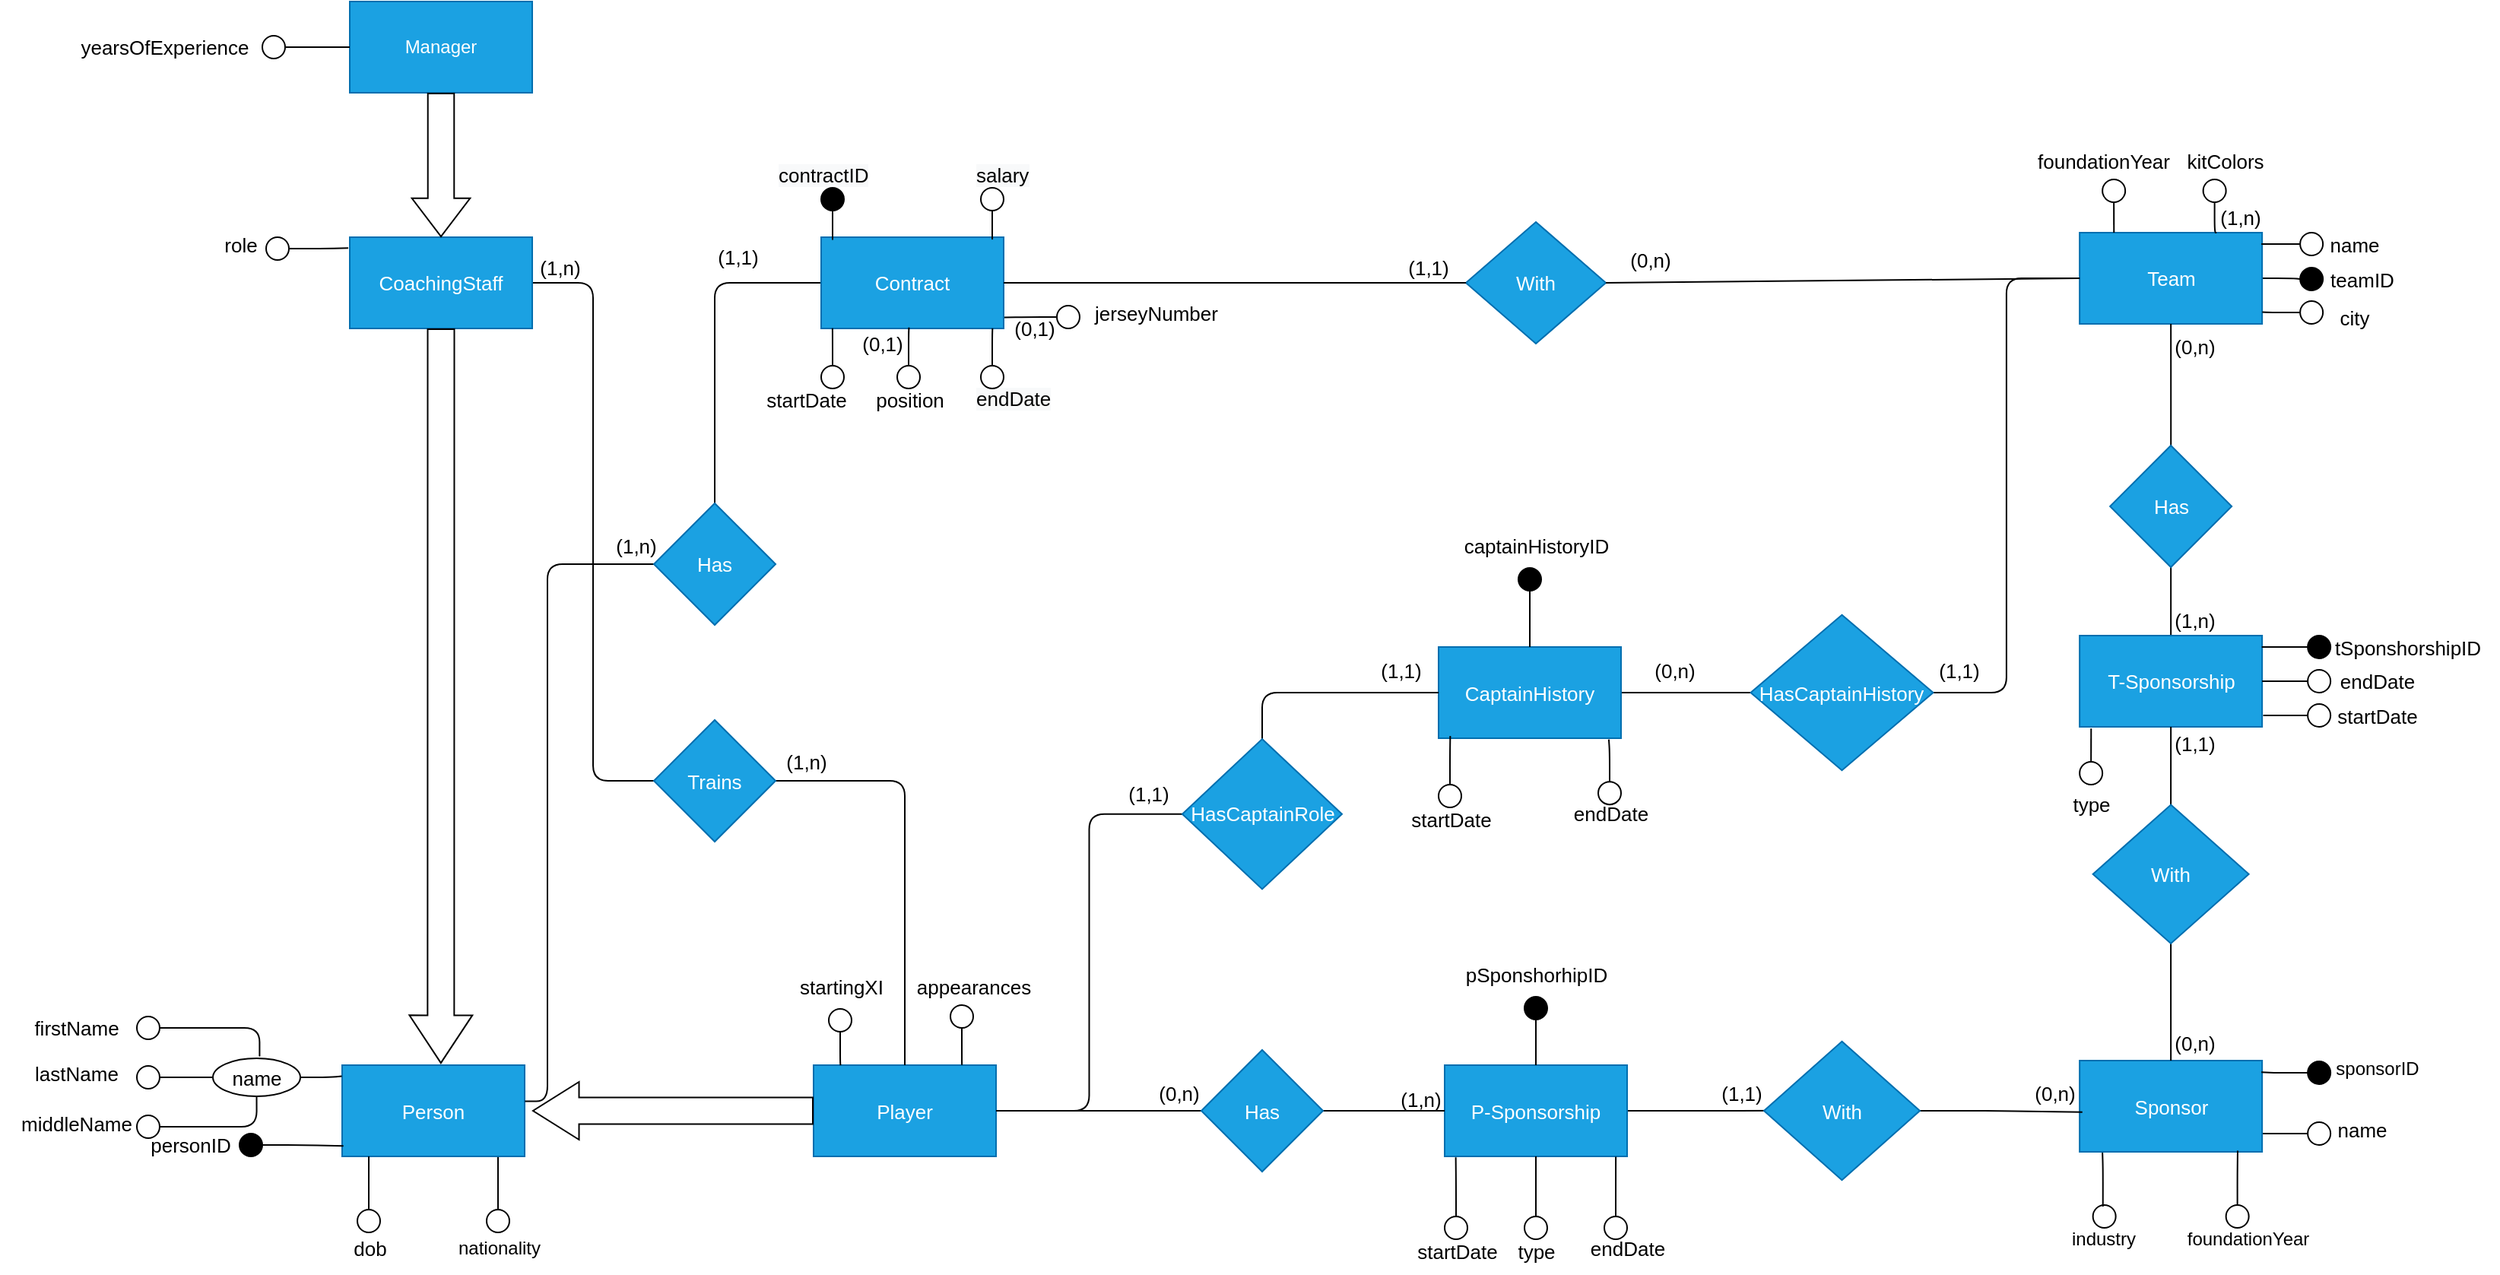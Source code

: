 <mxfile version="21.2.8" type="device">
  <diagram id="u6w0vgpRJaas2tgboFGm" name="Page-1">
    <mxGraphModel dx="535" dy="265" grid="1" gridSize="10" guides="1" tooltips="1" connect="1" arrows="1" fold="1" page="1" pageScale="1" pageWidth="1654" pageHeight="1169" math="0" shadow="0">
      <root>
        <mxCell id="0" />
        <mxCell id="1" parent="0" />
        <mxCell id="1nyOireFhNk5vsuvswtc-1" value="Manager" style="rounded=0;whiteSpace=wrap;html=1;fillColor=#1ba1e2;strokeColor=#006EAF;fontColor=#ffffff;" parent="1" vertex="1">
          <mxGeometry x="240" y="105" width="120" height="60" as="geometry" />
        </mxCell>
        <mxCell id="25Zu7PeEIxpEX03kHfXG-22" style="edgeStyle=orthogonalEdgeStyle;shape=connector;rounded=1;orthogonalLoop=1;jettySize=auto;html=1;entryX=0;entryY=0.5;entryDx=0;entryDy=0;labelBackgroundColor=default;strokeColor=default;fontFamily=Helvetica;fontSize=13;fontColor=default;endArrow=none;endFill=0;fillColor=none;" parent="1" source="1nyOireFhNk5vsuvswtc-3" target="1nyOireFhNk5vsuvswtc-176" edge="1">
          <mxGeometry relative="1" as="geometry" />
        </mxCell>
        <mxCell id="1nyOireFhNk5vsuvswtc-3" value="CoachingStaff" style="rounded=0;whiteSpace=wrap;html=1;fontSize=13;fillColor=#1ba1e2;strokeColor=#006EAF;fontColor=#ffffff;" parent="1" vertex="1">
          <mxGeometry x="240" y="260" width="120" height="60" as="geometry" />
        </mxCell>
        <mxCell id="1nyOireFhNk5vsuvswtc-4" value="" style="shape=flexArrow;endArrow=classic;html=1;rounded=0;fontSize=13;endWidth=22.917;endSize=10.117;width=17.5;exitX=0.5;exitY=1;exitDx=0;exitDy=0;entryX=0.541;entryY=-0.016;entryDx=0;entryDy=0;entryPerimeter=0;" parent="1" source="1nyOireFhNk5vsuvswtc-3" target="1nyOireFhNk5vsuvswtc-5" edge="1">
          <mxGeometry width="50" height="50" relative="1" as="geometry">
            <mxPoint x="299.46" y="485" as="sourcePoint" />
            <mxPoint x="299" y="665" as="targetPoint" />
          </mxGeometry>
        </mxCell>
        <mxCell id="1nyOireFhNk5vsuvswtc-5" value="Person" style="rounded=0;whiteSpace=wrap;html=1;fontSize=13;fillColor=#1ba1e2;strokeColor=#006EAF;fontColor=#ffffff;" parent="1" vertex="1">
          <mxGeometry x="235" y="804.5" width="120" height="60" as="geometry" />
        </mxCell>
        <mxCell id="WEIgRbPyTQdyQePMtLrC-47" style="edgeStyle=orthogonalEdgeStyle;shape=connector;rounded=1;orthogonalLoop=1;jettySize=auto;html=1;labelBackgroundColor=default;strokeColor=default;fontFamily=Helvetica;fontSize=13;fontColor=default;endArrow=none;endFill=0;fillColor=none;" parent="1" source="1nyOireFhNk5vsuvswtc-6" target="WEIgRbPyTQdyQePMtLrC-46" edge="1">
          <mxGeometry relative="1" as="geometry" />
        </mxCell>
        <mxCell id="1nyOireFhNk5vsuvswtc-6" value="Player" style="rounded=0;whiteSpace=wrap;html=1;fontSize=13;fillColor=#1ba1e2;fontColor=#ffffff;strokeColor=#006EAF;" parent="1" vertex="1">
          <mxGeometry x="545" y="804.5" width="120" height="60" as="geometry" />
        </mxCell>
        <mxCell id="1nyOireFhNk5vsuvswtc-10" value="" style="shape=flexArrow;endArrow=classic;html=1;rounded=0;fontSize=13;endWidth=19.545;endSize=9.755;width=17.5;exitX=0;exitY=0.5;exitDx=0;exitDy=0;" parent="1" source="1nyOireFhNk5vsuvswtc-6" edge="1">
          <mxGeometry width="50" height="50" relative="1" as="geometry">
            <mxPoint x="435.46" y="804.5" as="sourcePoint" />
            <mxPoint x="360" y="834.5" as="targetPoint" />
          </mxGeometry>
        </mxCell>
        <mxCell id="1nyOireFhNk5vsuvswtc-43" style="edgeStyle=orthogonalEdgeStyle;shape=connector;rounded=1;orthogonalLoop=1;jettySize=auto;html=1;entryX=1.002;entryY=0.396;entryDx=0;entryDy=0;labelBackgroundColor=default;strokeColor=default;fontFamily=Helvetica;fontSize=11;fontColor=default;endArrow=none;endFill=0;fillColor=none;entryPerimeter=0;exitX=0;exitY=0.5;exitDx=0;exitDy=0;" parent="1" source="1nyOireFhNk5vsuvswtc-11" target="1nyOireFhNk5vsuvswtc-5" edge="1">
          <mxGeometry relative="1" as="geometry">
            <Array as="points">
              <mxPoint x="370" y="475" />
              <mxPoint x="370" y="828" />
            </Array>
          </mxGeometry>
        </mxCell>
        <mxCell id="cyQam68AUp5a6yiPko8j-16" style="edgeStyle=orthogonalEdgeStyle;shape=connector;rounded=1;orthogonalLoop=1;jettySize=auto;html=1;entryX=0;entryY=0.5;entryDx=0;entryDy=0;labelBackgroundColor=default;strokeColor=default;fontFamily=Helvetica;fontSize=13;fontColor=default;endArrow=none;endFill=0;fillColor=none;exitX=0.5;exitY=0;exitDx=0;exitDy=0;" parent="1" source="1nyOireFhNk5vsuvswtc-11" target="1nyOireFhNk5vsuvswtc-14" edge="1">
          <mxGeometry relative="1" as="geometry" />
        </mxCell>
        <mxCell id="1nyOireFhNk5vsuvswtc-11" value="Has" style="rhombus;whiteSpace=wrap;html=1;fontSize=13;fillColor=#1ba1e2;fontColor=#ffffff;strokeColor=#006EAF;" parent="1" vertex="1">
          <mxGeometry x="440" y="435" width="80" height="80" as="geometry" />
        </mxCell>
        <mxCell id="1nyOireFhNk5vsuvswtc-14" value="Contract" style="whiteSpace=wrap;html=1;fontSize=13;fillColor=#1ba1e2;fontColor=#ffffff;strokeColor=#006EAF;" parent="1" vertex="1">
          <mxGeometry x="550" y="260" width="120" height="60" as="geometry" />
        </mxCell>
        <mxCell id="1nyOireFhNk5vsuvswtc-19" value="" style="shape=flexArrow;endArrow=classic;html=1;rounded=0;fontSize=13;entryX=0.5;entryY=0;entryDx=0;entryDy=0;exitX=0.5;exitY=1;exitDx=0;exitDy=0;width=17.273;endSize=8.027;fillColor=none;" parent="1" source="1nyOireFhNk5vsuvswtc-1" target="1nyOireFhNk5vsuvswtc-3" edge="1">
          <mxGeometry width="50" height="50" relative="1" as="geometry">
            <mxPoint x="280" y="225" as="sourcePoint" />
            <mxPoint x="330" y="175" as="targetPoint" />
          </mxGeometry>
        </mxCell>
        <mxCell id="1nyOireFhNk5vsuvswtc-20" value="With" style="rhombus;whiteSpace=wrap;html=1;fontSize=13;fillColor=#1ba1e2;fontColor=#ffffff;strokeColor=#006EAF;" parent="1" vertex="1">
          <mxGeometry x="974" y="250" width="92" height="80" as="geometry" />
        </mxCell>
        <mxCell id="1nyOireFhNk5vsuvswtc-22" value="" style="endArrow=none;html=1;rounded=1;fillColor=none;exitX=1;exitY=0.5;exitDx=0;exitDy=0;entryX=0;entryY=0.5;entryDx=0;entryDy=0;" parent="1" source="1nyOireFhNk5vsuvswtc-14" target="1nyOireFhNk5vsuvswtc-20" edge="1">
          <mxGeometry width="50" height="50" relative="1" as="geometry">
            <mxPoint x="580" y="340" as="sourcePoint" />
            <mxPoint x="630" y="290" as="targetPoint" />
          </mxGeometry>
        </mxCell>
        <mxCell id="1nyOireFhNk5vsuvswtc-153" style="edgeStyle=orthogonalEdgeStyle;shape=connector;rounded=1;orthogonalLoop=1;jettySize=auto;html=1;entryX=0;entryY=0.5;entryDx=0;entryDy=0;labelBackgroundColor=default;strokeColor=default;fontFamily=Helvetica;fontSize=13;fontColor=default;endArrow=none;endFill=0;fillColor=none;" parent="1" source="1nyOireFhNk5vsuvswtc-23" target="1nyOireFhNk5vsuvswtc-147" edge="1">
          <mxGeometry relative="1" as="geometry" />
        </mxCell>
        <mxCell id="1nyOireFhNk5vsuvswtc-23" value="Team" style="whiteSpace=wrap;html=1;fontSize=13;fillColor=#1ba1e2;strokeColor=#006EAF;fontColor=#ffffff;" parent="1" vertex="1">
          <mxGeometry x="1377.57" y="257" width="120" height="60" as="geometry" />
        </mxCell>
        <mxCell id="1nyOireFhNk5vsuvswtc-25" value="" style="endArrow=none;html=1;rounded=1;fillColor=none;entryX=0;entryY=0.5;entryDx=0;entryDy=0;exitX=1;exitY=0.5;exitDx=0;exitDy=0;" parent="1" source="1nyOireFhNk5vsuvswtc-20" target="1nyOireFhNk5vsuvswtc-23" edge="1">
          <mxGeometry width="50" height="50" relative="1" as="geometry">
            <mxPoint x="770" y="340" as="sourcePoint" />
            <mxPoint x="820" y="290" as="targetPoint" />
          </mxGeometry>
        </mxCell>
        <mxCell id="1nyOireFhNk5vsuvswtc-47" value="Sponsor" style="whiteSpace=wrap;html=1;fontSize=13;fillColor=#1ba1e2;strokeColor=#006EAF;fontColor=#ffffff;" parent="1" vertex="1">
          <mxGeometry x="1377.57" y="801.5" width="120" height="60" as="geometry" />
        </mxCell>
        <mxCell id="1nyOireFhNk5vsuvswtc-125" style="edgeStyle=orthogonalEdgeStyle;shape=connector;rounded=1;orthogonalLoop=1;jettySize=auto;html=1;entryX=-0.002;entryY=0.12;entryDx=0;entryDy=0;entryPerimeter=0;labelBackgroundColor=default;strokeColor=default;fontFamily=Helvetica;fontSize=13;fontColor=default;endArrow=none;endFill=0;fillColor=none;" parent="1" source="1nyOireFhNk5vsuvswtc-86" target="1nyOireFhNk5vsuvswtc-5" edge="1">
          <mxGeometry relative="1" as="geometry" />
        </mxCell>
        <mxCell id="1nyOireFhNk5vsuvswtc-86" value="name" style="ellipse;whiteSpace=wrap;html=1;fontSize=13;rounded=0;" parent="1" vertex="1">
          <mxGeometry x="150" y="800" width="57.5" height="25" as="geometry" />
        </mxCell>
        <mxCell id="1nyOireFhNk5vsuvswtc-102" style="edgeStyle=orthogonalEdgeStyle;shape=connector;rounded=1;orthogonalLoop=1;jettySize=auto;html=1;entryX=0.534;entryY=-0.052;entryDx=0;entryDy=0;entryPerimeter=0;labelBackgroundColor=default;strokeColor=default;fontFamily=Helvetica;fontSize=13;fontColor=default;endArrow=none;endFill=0;fillColor=none;" parent="1" source="1nyOireFhNk5vsuvswtc-91" target="1nyOireFhNk5vsuvswtc-86" edge="1">
          <mxGeometry relative="1" as="geometry" />
        </mxCell>
        <mxCell id="1nyOireFhNk5vsuvswtc-91" value="" style="ellipse;whiteSpace=wrap;html=1;fontSize=13;rounded=0;" parent="1" vertex="1">
          <mxGeometry x="100" y="772.5" width="15" height="15" as="geometry" />
        </mxCell>
        <mxCell id="1nyOireFhNk5vsuvswtc-97" style="edgeStyle=orthogonalEdgeStyle;shape=connector;rounded=1;orthogonalLoop=1;jettySize=auto;html=1;labelBackgroundColor=default;strokeColor=default;fontFamily=Helvetica;fontSize=13;fontColor=default;endArrow=none;endFill=0;fillColor=none;" parent="1" source="1nyOireFhNk5vsuvswtc-96" target="1nyOireFhNk5vsuvswtc-86" edge="1">
          <mxGeometry relative="1" as="geometry" />
        </mxCell>
        <mxCell id="1nyOireFhNk5vsuvswtc-96" value="" style="ellipse;whiteSpace=wrap;html=1;fontSize=13;rounded=0;" parent="1" vertex="1">
          <mxGeometry x="100" y="805" width="15" height="15" as="geometry" />
        </mxCell>
        <mxCell id="1nyOireFhNk5vsuvswtc-101" style="edgeStyle=orthogonalEdgeStyle;shape=connector;rounded=1;orthogonalLoop=1;jettySize=auto;html=1;entryX=0.5;entryY=1;entryDx=0;entryDy=0;labelBackgroundColor=default;strokeColor=default;fontFamily=Helvetica;fontSize=13;fontColor=default;endArrow=none;endFill=0;fillColor=none;" parent="1" source="1nyOireFhNk5vsuvswtc-100" target="1nyOireFhNk5vsuvswtc-86" edge="1">
          <mxGeometry relative="1" as="geometry" />
        </mxCell>
        <mxCell id="1nyOireFhNk5vsuvswtc-100" value="" style="ellipse;whiteSpace=wrap;html=1;fontSize=13;rounded=0;" parent="1" vertex="1">
          <mxGeometry x="100" y="837.5" width="15" height="15" as="geometry" />
        </mxCell>
        <mxCell id="1nyOireFhNk5vsuvswtc-108" value="firstName" style="text;html=1;align=center;verticalAlign=middle;resizable=0;points=[];autosize=1;strokeColor=none;fillColor=none;fontSize=13;fontFamily=Helvetica;fontColor=default;" parent="1" vertex="1">
          <mxGeometry x="20" y="765" width="80" height="30" as="geometry" />
        </mxCell>
        <mxCell id="1nyOireFhNk5vsuvswtc-109" value="middleName" style="text;html=1;align=center;verticalAlign=middle;resizable=0;points=[];autosize=1;strokeColor=none;fillColor=none;fontSize=13;fontFamily=Helvetica;fontColor=default;" parent="1" vertex="1">
          <mxGeometry x="10" y="827.5" width="100" height="30" as="geometry" />
        </mxCell>
        <mxCell id="1nyOireFhNk5vsuvswtc-110" value="lastName" style="text;html=1;align=center;verticalAlign=middle;resizable=0;points=[];autosize=1;strokeColor=none;fillColor=none;fontSize=13;fontFamily=Helvetica;fontColor=default;" parent="1" vertex="1">
          <mxGeometry x="20" y="795" width="80" height="30" as="geometry" />
        </mxCell>
        <mxCell id="1nyOireFhNk5vsuvswtc-116" style="edgeStyle=orthogonalEdgeStyle;shape=connector;rounded=1;orthogonalLoop=1;jettySize=auto;html=1;entryX=0.146;entryY=1;entryDx=0;entryDy=0;entryPerimeter=0;labelBackgroundColor=default;strokeColor=default;fontFamily=Helvetica;fontSize=13;fontColor=default;endArrow=none;endFill=0;fillColor=none;" parent="1" source="1nyOireFhNk5vsuvswtc-115" target="1nyOireFhNk5vsuvswtc-5" edge="1">
          <mxGeometry relative="1" as="geometry">
            <Array as="points">
              <mxPoint x="253" y="874.5" />
              <mxPoint x="253" y="874.5" />
            </Array>
          </mxGeometry>
        </mxCell>
        <mxCell id="1nyOireFhNk5vsuvswtc-115" value="" style="ellipse;whiteSpace=wrap;html=1;fontSize=13;rounded=0;" parent="1" vertex="1">
          <mxGeometry x="245" y="899.5" width="15" height="15" as="geometry" />
        </mxCell>
        <mxCell id="1nyOireFhNk5vsuvswtc-120" value="personID" style="text;html=1;align=center;verticalAlign=middle;resizable=0;points=[];autosize=1;strokeColor=none;fillColor=none;fontSize=13;fontFamily=Helvetica;fontColor=default;" parent="1" vertex="1">
          <mxGeometry x="95" y="842" width="80" height="30" as="geometry" />
        </mxCell>
        <mxCell id="1nyOireFhNk5vsuvswtc-124" value="dob" style="text;html=1;align=center;verticalAlign=middle;resizable=0;points=[];autosize=1;strokeColor=none;fillColor=none;fontSize=13;fontFamily=Helvetica;fontColor=default;" parent="1" vertex="1">
          <mxGeometry x="227.5" y="910" width="50" height="30" as="geometry" />
        </mxCell>
        <mxCell id="1nyOireFhNk5vsuvswtc-128" style="edgeStyle=orthogonalEdgeStyle;shape=connector;rounded=1;orthogonalLoop=1;jettySize=auto;html=1;entryX=0.007;entryY=0.886;entryDx=0;entryDy=0;entryPerimeter=0;labelBackgroundColor=default;strokeColor=default;fontFamily=Helvetica;fontSize=13;fontColor=default;endArrow=none;endFill=0;fillColor=none;" parent="1" source="1nyOireFhNk5vsuvswtc-127" target="1nyOireFhNk5vsuvswtc-5" edge="1">
          <mxGeometry relative="1" as="geometry" />
        </mxCell>
        <mxCell id="1nyOireFhNk5vsuvswtc-127" value="" style="ellipse;whiteSpace=wrap;html=1;fontSize=13;rounded=0;fillColor=#000000;" parent="1" vertex="1">
          <mxGeometry x="167.5" y="849.5" width="15" height="15" as="geometry" />
        </mxCell>
        <mxCell id="25Zu7PeEIxpEX03kHfXG-13" style="edgeStyle=orthogonalEdgeStyle;shape=connector;rounded=1;orthogonalLoop=1;jettySize=auto;html=1;entryX=-0.008;entryY=0.119;entryDx=0;entryDy=0;entryPerimeter=0;labelBackgroundColor=default;strokeColor=default;fontFamily=Helvetica;fontSize=13;fontColor=default;endArrow=none;endFill=0;fillColor=none;" parent="1" source="1nyOireFhNk5vsuvswtc-131" target="1nyOireFhNk5vsuvswtc-3" edge="1">
          <mxGeometry relative="1" as="geometry" />
        </mxCell>
        <mxCell id="1nyOireFhNk5vsuvswtc-131" value="" style="ellipse;whiteSpace=wrap;html=1;fontSize=13;rounded=0;" parent="1" vertex="1">
          <mxGeometry x="185" y="260" width="15" height="15" as="geometry" />
        </mxCell>
        <mxCell id="1nyOireFhNk5vsuvswtc-133" value="role" style="text;html=1;align=center;verticalAlign=middle;resizable=0;points=[];autosize=1;strokeColor=none;fillColor=none;fontSize=13;fontFamily=Helvetica;fontColor=default;" parent="1" vertex="1">
          <mxGeometry x="142.5" y="250" width="50" height="30" as="geometry" />
        </mxCell>
        <mxCell id="1nyOireFhNk5vsuvswtc-155" style="edgeStyle=orthogonalEdgeStyle;shape=connector;rounded=1;orthogonalLoop=1;jettySize=auto;html=1;entryX=0.996;entryY=0.126;entryDx=0;entryDy=0;entryPerimeter=0;labelBackgroundColor=default;strokeColor=default;fontFamily=Helvetica;fontSize=13;fontColor=default;endArrow=none;endFill=0;fillColor=none;" parent="1" source="1nyOireFhNk5vsuvswtc-146" target="1nyOireFhNk5vsuvswtc-23" edge="1">
          <mxGeometry relative="1" as="geometry" />
        </mxCell>
        <mxCell id="1nyOireFhNk5vsuvswtc-146" value="" style="ellipse;whiteSpace=wrap;html=1;fontSize=13;rounded=0;fillColor=none;" parent="1" vertex="1">
          <mxGeometry x="1522.57" y="257" width="15" height="15" as="geometry" />
        </mxCell>
        <mxCell id="1nyOireFhNk5vsuvswtc-147" value="" style="ellipse;whiteSpace=wrap;html=1;fontSize=13;rounded=0;fillColor=#000000;" parent="1" vertex="1">
          <mxGeometry x="1522.57" y="280" width="15" height="15" as="geometry" />
        </mxCell>
        <mxCell id="1nyOireFhNk5vsuvswtc-156" style="edgeStyle=orthogonalEdgeStyle;shape=connector;rounded=1;orthogonalLoop=1;jettySize=auto;html=1;entryX=1.001;entryY=0.871;entryDx=0;entryDy=0;entryPerimeter=0;labelBackgroundColor=default;strokeColor=default;fontFamily=Helvetica;fontSize=13;fontColor=default;endArrow=none;endFill=0;fillColor=none;" parent="1" source="1nyOireFhNk5vsuvswtc-148" target="1nyOireFhNk5vsuvswtc-23" edge="1">
          <mxGeometry relative="1" as="geometry" />
        </mxCell>
        <mxCell id="1nyOireFhNk5vsuvswtc-148" value="" style="ellipse;whiteSpace=wrap;html=1;fontSize=13;rounded=0;" parent="1" vertex="1">
          <mxGeometry x="1522.57" y="302" width="15" height="15" as="geometry" />
        </mxCell>
        <mxCell id="1nyOireFhNk5vsuvswtc-157" value="name" style="text;html=1;align=center;verticalAlign=middle;resizable=0;points=[];autosize=1;strokeColor=none;fillColor=none;fontSize=13;fontFamily=Helvetica;fontColor=default;" parent="1" vertex="1">
          <mxGeometry x="1527.57" y="249.5" width="60" height="30" as="geometry" />
        </mxCell>
        <mxCell id="1nyOireFhNk5vsuvswtc-160" value="teamID" style="text;html=1;align=center;verticalAlign=middle;resizable=0;points=[];autosize=1;strokeColor=none;fillColor=none;fontSize=13;fontFamily=Helvetica;fontColor=default;" parent="1" vertex="1">
          <mxGeometry x="1527.57" y="272.5" width="70" height="30" as="geometry" />
        </mxCell>
        <mxCell id="1nyOireFhNk5vsuvswtc-161" value="city" style="text;html=1;align=center;verticalAlign=middle;resizable=0;points=[];autosize=1;strokeColor=none;fillColor=none;fontSize=13;fontFamily=Helvetica;fontColor=default;" parent="1" vertex="1">
          <mxGeometry x="1537.57" y="297.5" width="40" height="30" as="geometry" />
        </mxCell>
        <mxCell id="1nyOireFhNk5vsuvswtc-165" style="edgeStyle=orthogonalEdgeStyle;shape=connector;rounded=1;orthogonalLoop=1;jettySize=auto;html=1;entryX=0.996;entryY=0.128;entryDx=0;entryDy=0;entryPerimeter=0;labelBackgroundColor=default;strokeColor=default;fontFamily=Helvetica;fontSize=13;fontColor=default;endArrow=none;endFill=0;fillColor=none;" parent="1" source="1nyOireFhNk5vsuvswtc-162" target="1nyOireFhNk5vsuvswtc-47" edge="1">
          <mxGeometry relative="1" as="geometry" />
        </mxCell>
        <mxCell id="1nyOireFhNk5vsuvswtc-162" value="" style="ellipse;whiteSpace=wrap;html=1;fontSize=13;rounded=0;fillColor=#000000;" parent="1" vertex="1">
          <mxGeometry x="1527.57" y="802" width="15" height="15" as="geometry" />
        </mxCell>
        <mxCell id="1nyOireFhNk5vsuvswtc-170" value="(1,n)" style="text;html=1;align=center;verticalAlign=middle;resizable=0;points=[];autosize=1;strokeColor=none;fillColor=none;fontSize=13;fontFamily=Helvetica;fontColor=default;" parent="1" vertex="1">
          <mxGeometry x="1457.57" y="232" width="50" height="30" as="geometry" />
        </mxCell>
        <mxCell id="1nyOireFhNk5vsuvswtc-171" value="name" style="text;html=1;align=center;verticalAlign=middle;resizable=0;points=[];autosize=1;strokeColor=none;fillColor=none;fontSize=13;fontFamily=Helvetica;fontColor=default;" parent="1" vertex="1">
          <mxGeometry x="1532.57" y="832" width="60" height="30" as="geometry" />
        </mxCell>
        <mxCell id="1nyOireFhNk5vsuvswtc-174" value="(1,1)" style="text;html=1;align=center;verticalAlign=middle;resizable=0;points=[];autosize=1;strokeColor=none;fillColor=none;fontSize=13;fontFamily=Helvetica;fontColor=default;" parent="1" vertex="1">
          <mxGeometry x="470" y="257.5" width="50" height="30" as="geometry" />
        </mxCell>
        <mxCell id="WEIgRbPyTQdyQePMtLrC-41" style="edgeStyle=orthogonalEdgeStyle;shape=connector;rounded=1;orthogonalLoop=1;jettySize=auto;html=1;entryX=0.5;entryY=0;entryDx=0;entryDy=0;labelBackgroundColor=default;strokeColor=default;fontFamily=Helvetica;fontSize=13;fontColor=default;endArrow=none;endFill=0;fillColor=none;" parent="1" source="1nyOireFhNk5vsuvswtc-176" target="1nyOireFhNk5vsuvswtc-6" edge="1">
          <mxGeometry relative="1" as="geometry" />
        </mxCell>
        <mxCell id="1nyOireFhNk5vsuvswtc-176" value="Trains" style="rhombus;whiteSpace=wrap;html=1;fontSize=13;fillColor=#1ba1e2;strokeColor=#006EAF;fontColor=#ffffff;rounded=0;" parent="1" vertex="1">
          <mxGeometry x="440" y="577.5" width="80" height="80" as="geometry" />
        </mxCell>
        <mxCell id="1nyOireFhNk5vsuvswtc-203" value="(1,n)" style="text;html=1;align=center;verticalAlign=middle;resizable=0;points=[];autosize=1;strokeColor=none;fillColor=none;fontSize=13;fontFamily=Helvetica;fontColor=default;" parent="1" vertex="1">
          <mxGeometry x="352.5" y="265" width="50" height="30" as="geometry" />
        </mxCell>
        <mxCell id="1nyOireFhNk5vsuvswtc-204" value="(1,n)" style="text;html=1;align=center;verticalAlign=middle;resizable=0;points=[];autosize=1;strokeColor=none;fillColor=none;fontSize=13;fontFamily=Helvetica;fontColor=default;" parent="1" vertex="1">
          <mxGeometry x="515" y="590" width="50" height="30" as="geometry" />
        </mxCell>
        <mxCell id="1nyOireFhNk5vsuvswtc-205" value="(1,1)" style="text;html=1;align=center;verticalAlign=middle;resizable=0;points=[];autosize=1;strokeColor=none;fillColor=none;fontSize=13;fontFamily=Helvetica;fontColor=default;" parent="1" vertex="1">
          <mxGeometry x="923.5" y="265" width="50" height="30" as="geometry" />
        </mxCell>
        <mxCell id="1nyOireFhNk5vsuvswtc-206" value="(0,n)" style="text;html=1;align=center;verticalAlign=middle;resizable=0;points=[];autosize=1;strokeColor=none;fillColor=none;fontSize=13;fontFamily=Helvetica;fontColor=default;" parent="1" vertex="1">
          <mxGeometry x="1070" y="260" width="50" height="30" as="geometry" />
        </mxCell>
        <mxCell id="1nyOireFhNk5vsuvswtc-209" value="type" style="text;html=1;align=center;verticalAlign=middle;resizable=0;points=[];autosize=1;strokeColor=none;fillColor=none;fontSize=13;fontFamily=Helvetica;fontColor=default;" parent="1" vertex="1">
          <mxGeometry x="995" y="911.5" width="50" height="30" as="geometry" />
        </mxCell>
        <mxCell id="1nyOireFhNk5vsuvswtc-220" value="(1,n)" style="text;html=1;align=center;verticalAlign=middle;resizable=0;points=[];autosize=1;strokeColor=none;fillColor=none;fontSize=13;fontFamily=Helvetica;fontColor=default;" parent="1" vertex="1">
          <mxGeometry x="402.5" y="447.5" width="50" height="30" as="geometry" />
        </mxCell>
        <mxCell id="PQA37V6N7CLmbWVco3Oz-9" style="edgeStyle=orthogonalEdgeStyle;rounded=1;orthogonalLoop=1;jettySize=auto;html=1;entryX=0.75;entryY=0;entryDx=0;entryDy=0;endArrow=none;fontSize=13;endFill=0;fillColor=none;" parent="1" source="PQA37V6N7CLmbWVco3Oz-6" target="1nyOireFhNk5vsuvswtc-23" edge="1">
          <mxGeometry relative="1" as="geometry" />
        </mxCell>
        <mxCell id="PQA37V6N7CLmbWVco3Oz-6" value="" style="ellipse;whiteSpace=wrap;html=1;fontSize=13;rounded=0;fillColor=none;" parent="1" vertex="1">
          <mxGeometry x="1458.82" y="222" width="15" height="15" as="geometry" />
        </mxCell>
        <mxCell id="PQA37V6N7CLmbWVco3Oz-8" value="kitColors" style="text;html=1;align=center;verticalAlign=middle;resizable=0;points=[];autosize=1;strokeColor=none;fillColor=none;fontSize=13;fontFamily=Helvetica;fontColor=default;" parent="1" vertex="1">
          <mxGeometry x="1437.57" y="194.5" width="70" height="30" as="geometry" />
        </mxCell>
        <mxCell id="PQA37V6N7CLmbWVco3Oz-23" value="startDate" style="text;html=1;align=center;verticalAlign=middle;resizable=0;points=[];autosize=1;strokeColor=none;fillColor=none;fontSize=13;fontFamily=Helvetica;fontColor=default;" parent="1" vertex="1">
          <mxGeometry x="927.5" y="911.5" width="80" height="30" as="geometry" />
        </mxCell>
        <mxCell id="PQA37V6N7CLmbWVco3Oz-27" value="endDate" style="text;html=1;align=center;verticalAlign=middle;resizable=0;points=[];autosize=1;strokeColor=none;fillColor=none;fontSize=13;fontFamily=Helvetica;fontColor=default;" parent="1" vertex="1">
          <mxGeometry x="1045" y="910" width="70" height="30" as="geometry" />
        </mxCell>
        <mxCell id="WEIgRbPyTQdyQePMtLrC-92" style="edgeStyle=orthogonalEdgeStyle;shape=connector;rounded=1;orthogonalLoop=1;jettySize=auto;html=1;entryX=0;entryY=0.5;entryDx=0;entryDy=0;labelBackgroundColor=default;strokeColor=default;fontFamily=Helvetica;fontSize=13;fontColor=default;endArrow=none;endFill=0;fillColor=none;" parent="1" source="PQA37V6N7CLmbWVco3Oz-64" target="PQA37V6N7CLmbWVco3Oz-67" edge="1">
          <mxGeometry relative="1" as="geometry" />
        </mxCell>
        <mxCell id="PQA37V6N7CLmbWVco3Oz-64" value="CaptainHistory" style="rounded=0;whiteSpace=wrap;html=1;fontFamily=Helvetica;fontSize=13;fontColor=#ffffff;fillColor=#1ba1e2;strokeColor=#006EAF;" parent="1" vertex="1">
          <mxGeometry x="956" y="529.5" width="120" height="60" as="geometry" />
        </mxCell>
        <mxCell id="WEIgRbPyTQdyQePMtLrC-93" style="edgeStyle=orthogonalEdgeStyle;shape=connector;rounded=1;orthogonalLoop=1;jettySize=auto;html=1;entryX=0;entryY=0.5;entryDx=0;entryDy=0;labelBackgroundColor=default;strokeColor=default;fontFamily=Helvetica;fontSize=13;fontColor=default;endArrow=none;endFill=0;fillColor=none;" parent="1" source="PQA37V6N7CLmbWVco3Oz-67" target="1nyOireFhNk5vsuvswtc-23" edge="1">
          <mxGeometry relative="1" as="geometry" />
        </mxCell>
        <mxCell id="PQA37V6N7CLmbWVco3Oz-67" value="HasCaptainHistory" style="rhombus;whiteSpace=wrap;html=1;fontSize=13;fillColor=#1ba1e2;strokeColor=#006EAF;fontColor=#ffffff;rounded=0;" parent="1" vertex="1">
          <mxGeometry x="1161.25" y="508.41" width="120" height="102.18" as="geometry" />
        </mxCell>
        <mxCell id="cyQam68AUp5a6yiPko8j-3" style="edgeStyle=orthogonalEdgeStyle;shape=connector;rounded=1;orthogonalLoop=1;jettySize=auto;html=1;entryX=0.188;entryY=0;entryDx=0;entryDy=0;entryPerimeter=0;labelBackgroundColor=default;strokeColor=default;fontFamily=Helvetica;fontSize=13;fontColor=default;endArrow=none;endFill=0;fillColor=none;" parent="1" source="cyQam68AUp5a6yiPko8j-2" target="1nyOireFhNk5vsuvswtc-23" edge="1">
          <mxGeometry relative="1" as="geometry" />
        </mxCell>
        <mxCell id="cyQam68AUp5a6yiPko8j-2" value="" style="ellipse;whiteSpace=wrap;html=1;fontSize=13;rounded=0;fillColor=none;" parent="1" vertex="1">
          <mxGeometry x="1392.57" y="222" width="15" height="15" as="geometry" />
        </mxCell>
        <mxCell id="cyQam68AUp5a6yiPko8j-4" value="foundationYear" style="text;html=1;align=center;verticalAlign=middle;resizable=0;points=[];autosize=1;strokeColor=none;fillColor=none;fontSize=13;fontFamily=Helvetica;fontColor=default;" parent="1" vertex="1">
          <mxGeometry x="1337.57" y="194.5" width="110" height="30" as="geometry" />
        </mxCell>
        <mxCell id="cyQam68AUp5a6yiPko8j-7" style="edgeStyle=orthogonalEdgeStyle;shape=connector;rounded=1;orthogonalLoop=1;jettySize=auto;html=1;entryX=0;entryY=0.5;entryDx=0;entryDy=0;labelBackgroundColor=default;strokeColor=default;fontFamily=Helvetica;fontSize=13;fontColor=default;endArrow=none;endFill=0;fillColor=none;" parent="1" source="cyQam68AUp5a6yiPko8j-6" target="1nyOireFhNk5vsuvswtc-1" edge="1">
          <mxGeometry relative="1" as="geometry" />
        </mxCell>
        <mxCell id="cyQam68AUp5a6yiPko8j-6" value="" style="ellipse;whiteSpace=wrap;html=1;fontSize=13;rounded=0;" parent="1" vertex="1">
          <mxGeometry x="182.5" y="127.5" width="15" height="15" as="geometry" />
        </mxCell>
        <mxCell id="cyQam68AUp5a6yiPko8j-8" value="yearsOfExperience" style="text;html=1;align=center;verticalAlign=middle;resizable=0;points=[];autosize=1;strokeColor=none;fillColor=none;fontSize=13;fontFamily=Helvetica;fontColor=default;" parent="1" vertex="1">
          <mxGeometry x="52.5" y="120" width="130" height="30" as="geometry" />
        </mxCell>
        <mxCell id="cyQam68AUp5a6yiPko8j-10" style="edgeStyle=orthogonalEdgeStyle;shape=connector;rounded=1;orthogonalLoop=1;jettySize=auto;html=1;entryX=0.148;entryY=0.002;entryDx=0;entryDy=0;entryPerimeter=0;labelBackgroundColor=default;strokeColor=default;fontFamily=Helvetica;fontSize=13;fontColor=default;endArrow=none;endFill=0;fillColor=none;" parent="1" source="cyQam68AUp5a6yiPko8j-9" target="1nyOireFhNk5vsuvswtc-6" edge="1">
          <mxGeometry relative="1" as="geometry" />
        </mxCell>
        <mxCell id="cyQam68AUp5a6yiPko8j-9" value="" style="ellipse;whiteSpace=wrap;html=1;fontSize=13;rounded=0;fillColor=#FFFFFF;" parent="1" vertex="1">
          <mxGeometry x="555" y="767.5" width="15" height="15" as="geometry" />
        </mxCell>
        <mxCell id="cyQam68AUp5a6yiPko8j-11" value="startingXI" style="text;html=1;align=center;verticalAlign=middle;resizable=0;points=[];autosize=1;strokeColor=none;fillColor=none;fontSize=13;fontFamily=Helvetica;fontColor=default;" parent="1" vertex="1">
          <mxGeometry x="522.5" y="737.5" width="80" height="30" as="geometry" />
        </mxCell>
        <mxCell id="cyQam68AUp5a6yiPko8j-43" style="edgeStyle=orthogonalEdgeStyle;shape=connector;rounded=1;orthogonalLoop=1;jettySize=auto;html=1;labelBackgroundColor=default;strokeColor=default;fontFamily=Helvetica;fontSize=13;fontColor=default;endArrow=none;endFill=0;fillColor=none;" parent="1" source="cyQam68AUp5a6yiPko8j-17" edge="1">
          <mxGeometry relative="1" as="geometry">
            <mxPoint x="557.5" y="260" as="targetPoint" />
          </mxGeometry>
        </mxCell>
        <mxCell id="cyQam68AUp5a6yiPko8j-17" value="" style="ellipse;whiteSpace=wrap;html=1;fontSize=13;rounded=0;fillColor=#000000;" parent="1" vertex="1">
          <mxGeometry x="550" y="227.5" width="15" height="15" as="geometry" />
        </mxCell>
        <mxCell id="cyQam68AUp5a6yiPko8j-41" style="edgeStyle=orthogonalEdgeStyle;shape=connector;rounded=1;orthogonalLoop=1;jettySize=auto;html=1;entryX=0.938;entryY=0;entryDx=0;entryDy=0;entryPerimeter=0;labelBackgroundColor=default;strokeColor=default;fontFamily=Helvetica;fontSize=13;fontColor=default;endArrow=none;endFill=0;fillColor=none;" parent="1" source="cyQam68AUp5a6yiPko8j-20" target="1nyOireFhNk5vsuvswtc-14" edge="1">
          <mxGeometry relative="1" as="geometry">
            <Array as="points">
              <mxPoint x="662.5" y="262" />
              <mxPoint x="662.5" y="262" />
            </Array>
          </mxGeometry>
        </mxCell>
        <mxCell id="cyQam68AUp5a6yiPko8j-20" value="" style="ellipse;whiteSpace=wrap;html=1;fontSize=13;rounded=0;" parent="1" vertex="1">
          <mxGeometry x="655" y="227.5" width="15" height="15" as="geometry" />
        </mxCell>
        <mxCell id="cyQam68AUp5a6yiPko8j-24" value="startDate" style="text;html=1;align=center;verticalAlign=middle;resizable=0;points=[];autosize=1;strokeColor=none;fillColor=none;fontSize=13;fontFamily=Helvetica;fontColor=default;" parent="1" vertex="1">
          <mxGeometry x="500" y="352" width="80" height="30" as="geometry" />
        </mxCell>
        <mxCell id="cyQam68AUp5a6yiPko8j-36" value="&lt;span style=&quot;color: rgb(0, 0, 0); font-family: Helvetica; font-size: 13px; font-style: normal; font-variant-ligatures: normal; font-variant-caps: normal; font-weight: 400; letter-spacing: normal; orphans: 2; text-align: center; text-indent: 0px; text-transform: none; widows: 2; word-spacing: 0px; -webkit-text-stroke-width: 0px; background-color: rgb(248, 249, 250); text-decoration-thickness: initial; text-decoration-style: initial; text-decoration-color: initial; float: none; display: inline !important;&quot;&gt;endDate&lt;/span&gt;" style="text;whiteSpace=wrap;html=1;fontSize=13;fontFamily=Helvetica;fontColor=default;" parent="1" vertex="1">
          <mxGeometry x="650" y="352" width="50" height="20" as="geometry" />
        </mxCell>
        <mxCell id="cyQam68AUp5a6yiPko8j-45" value="&lt;span style=&quot;color: rgb(0, 0, 0); font-family: Helvetica; font-size: 13px; font-style: normal; font-variant-ligatures: normal; font-variant-caps: normal; font-weight: 400; letter-spacing: normal; orphans: 2; text-align: center; text-indent: 0px; text-transform: none; widows: 2; word-spacing: 0px; -webkit-text-stroke-width: 0px; background-color: rgb(248, 249, 250); text-decoration-thickness: initial; text-decoration-style: initial; text-decoration-color: initial; float: none; display: inline !important;&quot;&gt;salary&lt;/span&gt;" style="text;whiteSpace=wrap;html=1;fontSize=13;fontFamily=Helvetica;fontColor=default;" parent="1" vertex="1">
          <mxGeometry x="650" y="204.5" width="50" height="20" as="geometry" />
        </mxCell>
        <mxCell id="gJ5ldzgGzaQahjb0mv15-8" style="edgeStyle=orthogonalEdgeStyle;shape=connector;rounded=1;orthogonalLoop=1;jettySize=auto;html=1;labelBackgroundColor=default;strokeColor=default;fontFamily=Helvetica;fontSize=11;fontColor=default;endArrow=none;endFill=0;fillColor=none;" parent="1" edge="1">
          <mxGeometry relative="1" as="geometry">
            <mxPoint x="697" y="135" as="targetPoint" />
          </mxGeometry>
        </mxCell>
        <mxCell id="25Zu7PeEIxpEX03kHfXG-7" style="edgeStyle=orthogonalEdgeStyle;shape=connector;rounded=1;orthogonalLoop=1;jettySize=auto;html=1;entryX=0.813;entryY=-0.002;entryDx=0;entryDy=0;entryPerimeter=0;labelBackgroundColor=default;strokeColor=default;fontFamily=Helvetica;fontSize=13;fontColor=default;endArrow=none;endFill=0;fillColor=none;" parent="1" source="25Zu7PeEIxpEX03kHfXG-6" target="1nyOireFhNk5vsuvswtc-6" edge="1">
          <mxGeometry relative="1" as="geometry" />
        </mxCell>
        <mxCell id="25Zu7PeEIxpEX03kHfXG-6" value="" style="ellipse;whiteSpace=wrap;html=1;fontSize=13;rounded=0;fillColor=#FFFFFF;" parent="1" vertex="1">
          <mxGeometry x="635" y="765" width="15" height="15" as="geometry" />
        </mxCell>
        <mxCell id="25Zu7PeEIxpEX03kHfXG-8" value="appearances" style="text;html=1;align=center;verticalAlign=middle;resizable=0;points=[];autosize=1;strokeColor=none;fillColor=none;fontSize=13;fontFamily=Helvetica;fontColor=default;" parent="1" vertex="1">
          <mxGeometry x="600" y="737.5" width="100" height="30" as="geometry" />
        </mxCell>
        <mxCell id="w1rOjMdurzv241d1_XQd-64" style="edgeStyle=orthogonalEdgeStyle;shape=connector;rounded=1;orthogonalLoop=1;jettySize=auto;html=1;labelBackgroundColor=default;strokeColor=default;fontFamily=Helvetica;fontSize=11;fontColor=default;endArrow=none;endFill=0;fillColor=none;entryX=1.004;entryY=0.8;entryDx=0;entryDy=0;entryPerimeter=0;" parent="1" source="w1rOjMdurzv241d1_XQd-1" target="1nyOireFhNk5vsuvswtc-47" edge="1">
          <mxGeometry relative="1" as="geometry">
            <mxPoint x="1500.07" y="849.5" as="targetPoint" />
          </mxGeometry>
        </mxCell>
        <mxCell id="w1rOjMdurzv241d1_XQd-1" value="" style="ellipse;whiteSpace=wrap;html=1;fontSize=13;rounded=0;fillColor=none;" parent="1" vertex="1">
          <mxGeometry x="1527.57" y="842" width="15" height="15" as="geometry" />
        </mxCell>
        <mxCell id="w1rOjMdurzv241d1_XQd-5" value="sponsorID" style="text;html=1;align=center;verticalAlign=middle;resizable=0;points=[];autosize=1;strokeColor=none;fillColor=none;" parent="1" vertex="1">
          <mxGeometry x="1532.57" y="792" width="80" height="30" as="geometry" />
        </mxCell>
        <mxCell id="w1rOjMdurzv241d1_XQd-12" value="" style="ellipse;whiteSpace=wrap;html=1;fontSize=13;rounded=0;" parent="1" vertex="1">
          <mxGeometry x="330" y="899.5" width="15" height="15" as="geometry" />
        </mxCell>
        <mxCell id="w1rOjMdurzv241d1_XQd-13" value="nationality" style="text;html=1;align=center;verticalAlign=middle;resizable=0;points=[];autosize=1;strokeColor=none;fillColor=none;" parent="1" vertex="1">
          <mxGeometry x="297.5" y="910" width="80" height="30" as="geometry" />
        </mxCell>
        <mxCell id="WEIgRbPyTQdyQePMtLrC-75" style="edgeStyle=orthogonalEdgeStyle;shape=connector;rounded=1;orthogonalLoop=1;jettySize=auto;html=1;entryX=0.866;entryY=0.988;entryDx=0;entryDy=0;entryPerimeter=0;labelBackgroundColor=default;strokeColor=default;fontFamily=Helvetica;fontSize=13;fontColor=default;endArrow=none;endFill=0;fillColor=none;" parent="1" source="w1rOjMdurzv241d1_XQd-15" target="1nyOireFhNk5vsuvswtc-47" edge="1">
          <mxGeometry relative="1" as="geometry" />
        </mxCell>
        <mxCell id="w1rOjMdurzv241d1_XQd-15" value="" style="ellipse;whiteSpace=wrap;html=1;fontSize=13;rounded=0;" parent="1" vertex="1">
          <mxGeometry x="1473.82" y="896.5" width="15" height="15" as="geometry" />
        </mxCell>
        <mxCell id="w1rOjMdurzv241d1_XQd-16" value="foundationYear" style="text;html=1;align=center;verticalAlign=middle;resizable=0;points=[];autosize=1;strokeColor=none;fillColor=none;" parent="1" vertex="1">
          <mxGeometry x="1437.57" y="904" width="100" height="30" as="geometry" />
        </mxCell>
        <mxCell id="w1rOjMdurzv241d1_XQd-18" value="industry" style="text;html=1;align=center;verticalAlign=middle;resizable=0;points=[];autosize=1;strokeColor=none;fillColor=none;" parent="1" vertex="1">
          <mxGeometry x="1357.57" y="904" width="70" height="30" as="geometry" />
        </mxCell>
        <mxCell id="w1rOjMdurzv241d1_XQd-19" value="" style="ellipse;whiteSpace=wrap;html=1;fontSize=13;rounded=0;" parent="1" vertex="1">
          <mxGeometry x="1386.32" y="896.5" width="15" height="15" as="geometry" />
        </mxCell>
        <mxCell id="w1rOjMdurzv241d1_XQd-62" value="" style="ellipse;whiteSpace=wrap;html=1;fontSize=13;rounded=0;fillColor=none;" parent="1" vertex="1">
          <mxGeometry x="1610" y="230" width="10" as="geometry" />
        </mxCell>
        <mxCell id="WEIgRbPyTQdyQePMtLrC-12" style="edgeStyle=orthogonalEdgeStyle;shape=connector;rounded=1;orthogonalLoop=1;jettySize=auto;html=1;entryX=1;entryY=0.5;entryDx=0;entryDy=0;labelBackgroundColor=default;strokeColor=default;fontFamily=Helvetica;fontSize=13;fontColor=default;endArrow=none;endFill=0;fillColor=none;" parent="1" source="WEIgRbPyTQdyQePMtLrC-9" target="1nyOireFhNk5vsuvswtc-6" edge="1">
          <mxGeometry relative="1" as="geometry" />
        </mxCell>
        <mxCell id="WEIgRbPyTQdyQePMtLrC-17" style="edgeStyle=orthogonalEdgeStyle;shape=connector;rounded=1;orthogonalLoop=1;jettySize=auto;html=1;entryX=0;entryY=0.5;entryDx=0;entryDy=0;labelBackgroundColor=default;strokeColor=default;fontFamily=Helvetica;fontSize=13;fontColor=default;endArrow=none;endFill=0;fillColor=none;exitX=0.5;exitY=0;exitDx=0;exitDy=0;" parent="1" source="WEIgRbPyTQdyQePMtLrC-9" target="PQA37V6N7CLmbWVco3Oz-64" edge="1">
          <mxGeometry relative="1" as="geometry" />
        </mxCell>
        <mxCell id="WEIgRbPyTQdyQePMtLrC-9" value="HasCaptainRole" style="rhombus;whiteSpace=wrap;html=1;fontSize=13;fillColor=#1ba1e2;strokeColor=#006EAF;fontColor=#ffffff;rounded=0;" parent="1" vertex="1">
          <mxGeometry x="787.5" y="590" width="105" height="98.75" as="geometry" />
        </mxCell>
        <mxCell id="WEIgRbPyTQdyQePMtLrC-16" value="startDate" style="text;html=1;align=center;verticalAlign=middle;resizable=0;points=[];autosize=1;strokeColor=none;fillColor=none;fontSize=13;fontFamily=Helvetica;fontColor=default;" parent="1" vertex="1">
          <mxGeometry x="923.5" y="627.5" width="80" height="30" as="geometry" />
        </mxCell>
        <mxCell id="WEIgRbPyTQdyQePMtLrC-27" value="endDate" style="text;html=1;align=center;verticalAlign=middle;resizable=0;points=[];autosize=1;strokeColor=none;fillColor=none;fontSize=13;fontFamily=Helvetica;fontColor=default;" parent="1" vertex="1">
          <mxGeometry x="1033.5" y="624.38" width="70" height="30" as="geometry" />
        </mxCell>
        <mxCell id="WEIgRbPyTQdyQePMtLrC-122" style="edgeStyle=orthogonalEdgeStyle;shape=connector;rounded=1;orthogonalLoop=1;jettySize=auto;html=1;entryX=0.062;entryY=0.997;entryDx=0;entryDy=0;entryPerimeter=0;labelBackgroundColor=default;strokeColor=default;fontFamily=Helvetica;fontSize=13;fontColor=default;endArrow=none;endFill=0;fillColor=none;" parent="1" source="WEIgRbPyTQdyQePMtLrC-29" target="1nyOireFhNk5vsuvswtc-14" edge="1">
          <mxGeometry relative="1" as="geometry" />
        </mxCell>
        <mxCell id="WEIgRbPyTQdyQePMtLrC-29" value="" style="ellipse;whiteSpace=wrap;html=1;fontSize=13;rounded=0;" parent="1" vertex="1">
          <mxGeometry x="550" y="344.5" width="15" height="15" as="geometry" />
        </mxCell>
        <mxCell id="WEIgRbPyTQdyQePMtLrC-30" value="position" style="text;html=1;align=center;verticalAlign=middle;resizable=0;points=[];autosize=1;strokeColor=none;fillColor=none;fontSize=13;fontFamily=Helvetica;fontColor=default;" parent="1" vertex="1">
          <mxGeometry x="572.5" y="352" width="70" height="30" as="geometry" />
        </mxCell>
        <mxCell id="WEIgRbPyTQdyQePMtLrC-34" style="edgeStyle=orthogonalEdgeStyle;shape=connector;rounded=1;orthogonalLoop=1;jettySize=auto;html=1;labelBackgroundColor=default;strokeColor=default;fontFamily=Helvetica;fontSize=13;fontColor=default;endArrow=none;endFill=0;fillColor=none;" parent="1" source="WEIgRbPyTQdyQePMtLrC-33" edge="1">
          <mxGeometry relative="1" as="geometry">
            <mxPoint x="1437.57" y="317" as="targetPoint" />
          </mxGeometry>
        </mxCell>
        <mxCell id="WEIgRbPyTQdyQePMtLrC-36" style="edgeStyle=orthogonalEdgeStyle;shape=connector;rounded=1;orthogonalLoop=1;jettySize=auto;html=1;labelBackgroundColor=default;strokeColor=default;fontFamily=Helvetica;fontSize=13;fontColor=default;endArrow=none;endFill=0;fillColor=none;" parent="1" source="WEIgRbPyTQdyQePMtLrC-33" target="WEIgRbPyTQdyQePMtLrC-35" edge="1">
          <mxGeometry relative="1" as="geometry" />
        </mxCell>
        <mxCell id="WEIgRbPyTQdyQePMtLrC-33" value="Has" style="rhombus;whiteSpace=wrap;html=1;fontSize=13;fillColor=#1ba1e2;fontColor=#ffffff;strokeColor=#006EAF;" parent="1" vertex="1">
          <mxGeometry x="1397.57" y="397.01" width="80" height="80" as="geometry" />
        </mxCell>
        <mxCell id="WEIgRbPyTQdyQePMtLrC-35" value="T-Sponsorship" style="rounded=0;whiteSpace=wrap;html=1;fontFamily=Helvetica;fontSize=13;fontColor=#ffffff;fillColor=#1ba1e2;strokeColor=#006EAF;" parent="1" vertex="1">
          <mxGeometry x="1377.57" y="522" width="120" height="60" as="geometry" />
        </mxCell>
        <mxCell id="WEIgRbPyTQdyQePMtLrC-39" style="edgeStyle=orthogonalEdgeStyle;shape=connector;rounded=1;orthogonalLoop=1;jettySize=auto;html=1;entryX=0.5;entryY=1;entryDx=0;entryDy=0;labelBackgroundColor=default;strokeColor=default;fontFamily=Helvetica;fontSize=13;fontColor=default;endArrow=none;endFill=0;fillColor=none;" parent="1" source="WEIgRbPyTQdyQePMtLrC-38" target="WEIgRbPyTQdyQePMtLrC-35" edge="1">
          <mxGeometry relative="1" as="geometry" />
        </mxCell>
        <mxCell id="WEIgRbPyTQdyQePMtLrC-40" style="edgeStyle=orthogonalEdgeStyle;shape=connector;rounded=1;orthogonalLoop=1;jettySize=auto;html=1;entryX=0.5;entryY=0;entryDx=0;entryDy=0;labelBackgroundColor=default;strokeColor=default;fontFamily=Helvetica;fontSize=13;fontColor=default;endArrow=none;endFill=0;fillColor=none;" parent="1" source="WEIgRbPyTQdyQePMtLrC-38" target="1nyOireFhNk5vsuvswtc-47" edge="1">
          <mxGeometry relative="1" as="geometry" />
        </mxCell>
        <mxCell id="WEIgRbPyTQdyQePMtLrC-38" value="With" style="rhombus;whiteSpace=wrap;html=1;fontSize=13;fillColor=#1ba1e2;strokeColor=#006EAF;fontColor=#ffffff;rounded=0;" parent="1" vertex="1">
          <mxGeometry x="1386.32" y="633.25" width="102.5" height="91.25" as="geometry" />
        </mxCell>
        <mxCell id="WEIgRbPyTQdyQePMtLrC-50" style="edgeStyle=orthogonalEdgeStyle;shape=connector;rounded=1;orthogonalLoop=1;jettySize=auto;html=1;entryX=0.195;entryY=0.499;entryDx=0;entryDy=0;entryPerimeter=0;labelBackgroundColor=default;strokeColor=default;fontFamily=Helvetica;fontSize=13;fontColor=default;endArrow=none;endFill=0;fillColor=none;" parent="1" source="WEIgRbPyTQdyQePMtLrC-44" target="WEIgRbPyTQdyQePMtLrC-49" edge="1">
          <mxGeometry relative="1" as="geometry" />
        </mxCell>
        <mxCell id="WEIgRbPyTQdyQePMtLrC-44" value="P-Sponsorship" style="rounded=0;whiteSpace=wrap;html=1;fontSize=13;fillColor=#1ba1e2;fontColor=#ffffff;strokeColor=#006EAF;" parent="1" vertex="1">
          <mxGeometry x="960" y="804.5" width="120" height="60" as="geometry" />
        </mxCell>
        <mxCell id="WEIgRbPyTQdyQePMtLrC-48" style="edgeStyle=orthogonalEdgeStyle;shape=connector;rounded=1;orthogonalLoop=1;jettySize=auto;html=1;labelBackgroundColor=default;strokeColor=default;fontFamily=Helvetica;fontSize=13;fontColor=default;endArrow=none;endFill=0;fillColor=none;" parent="1" source="WEIgRbPyTQdyQePMtLrC-46" target="WEIgRbPyTQdyQePMtLrC-44" edge="1">
          <mxGeometry relative="1" as="geometry" />
        </mxCell>
        <mxCell id="WEIgRbPyTQdyQePMtLrC-46" value="Has" style="rhombus;whiteSpace=wrap;html=1;fontSize=13;fillColor=#1ba1e2;strokeColor=#006EAF;fontColor=#ffffff;rounded=0;" parent="1" vertex="1">
          <mxGeometry x="800" y="794.5" width="80" height="80" as="geometry" />
        </mxCell>
        <mxCell id="WEIgRbPyTQdyQePMtLrC-94" style="edgeStyle=orthogonalEdgeStyle;shape=connector;rounded=1;orthogonalLoop=1;jettySize=auto;html=1;entryX=0.015;entryY=0.564;entryDx=0;entryDy=0;entryPerimeter=0;labelBackgroundColor=default;strokeColor=default;fontFamily=Helvetica;fontSize=13;fontColor=default;endArrow=none;endFill=0;fillColor=none;" parent="1" source="WEIgRbPyTQdyQePMtLrC-49" target="1nyOireFhNk5vsuvswtc-47" edge="1">
          <mxGeometry relative="1" as="geometry" />
        </mxCell>
        <mxCell id="WEIgRbPyTQdyQePMtLrC-49" value="With" style="rhombus;whiteSpace=wrap;html=1;fontSize=13;fillColor=#1ba1e2;strokeColor=#006EAF;fontColor=#ffffff;rounded=0;" parent="1" vertex="1">
          <mxGeometry x="1170" y="788.88" width="102.5" height="91.25" as="geometry" />
        </mxCell>
        <mxCell id="WEIgRbPyTQdyQePMtLrC-147" style="edgeStyle=orthogonalEdgeStyle;shape=connector;rounded=1;orthogonalLoop=1;jettySize=auto;html=1;entryX=0.5;entryY=0;entryDx=0;entryDy=0;labelBackgroundColor=default;strokeColor=default;fontFamily=Helvetica;fontSize=13;fontColor=#ffffff;endArrow=none;endFill=0;fillColor=none;" parent="1" source="WEIgRbPyTQdyQePMtLrC-53" target="WEIgRbPyTQdyQePMtLrC-44" edge="1">
          <mxGeometry relative="1" as="geometry" />
        </mxCell>
        <mxCell id="WEIgRbPyTQdyQePMtLrC-53" value="" style="ellipse;whiteSpace=wrap;html=1;fontSize=13;rounded=0;fillColor=#000000;" parent="1" vertex="1">
          <mxGeometry x="1012.5" y="759.5" width="15" height="15" as="geometry" />
        </mxCell>
        <mxCell id="WEIgRbPyTQdyQePMtLrC-142" style="edgeStyle=orthogonalEdgeStyle;shape=connector;rounded=1;orthogonalLoop=1;jettySize=auto;html=1;entryX=0.5;entryY=1;entryDx=0;entryDy=0;labelBackgroundColor=default;strokeColor=default;fontFamily=Helvetica;fontSize=13;fontColor=#ffffff;endArrow=none;endFill=0;fillColor=none;" parent="1" source="WEIgRbPyTQdyQePMtLrC-58" target="WEIgRbPyTQdyQePMtLrC-44" edge="1">
          <mxGeometry relative="1" as="geometry" />
        </mxCell>
        <mxCell id="WEIgRbPyTQdyQePMtLrC-58" value="" style="ellipse;whiteSpace=wrap;html=1;fontSize=13;rounded=0;" parent="1" vertex="1">
          <mxGeometry x="1012.5" y="904" width="15" height="15" as="geometry" />
        </mxCell>
        <mxCell id="WEIgRbPyTQdyQePMtLrC-62" style="edgeStyle=orthogonalEdgeStyle;shape=connector;rounded=1;orthogonalLoop=1;jettySize=auto;html=1;entryX=0.146;entryY=1;entryDx=0;entryDy=0;entryPerimeter=0;labelBackgroundColor=default;strokeColor=default;fontFamily=Helvetica;fontSize=13;fontColor=default;endArrow=none;endFill=0;fillColor=none;" parent="1" edge="1">
          <mxGeometry relative="1" as="geometry">
            <Array as="points">
              <mxPoint x="337.5" y="875.5" />
              <mxPoint x="337.5" y="875.5" />
            </Array>
            <mxPoint x="337.5" y="900" as="sourcePoint" />
            <mxPoint x="337.5" y="865" as="targetPoint" />
          </mxGeometry>
        </mxCell>
        <mxCell id="WEIgRbPyTQdyQePMtLrC-69" style="edgeStyle=orthogonalEdgeStyle;shape=connector;rounded=1;orthogonalLoop=1;jettySize=auto;html=1;entryX=0.146;entryY=1;entryDx=0;entryDy=0;entryPerimeter=0;labelBackgroundColor=default;strokeColor=default;fontFamily=Helvetica;fontSize=13;fontColor=default;endArrow=none;endFill=0;fillColor=none;" parent="1" edge="1">
          <mxGeometry relative="1" as="geometry">
            <Array as="points">
              <mxPoint x="1393.07" y="872" />
              <mxPoint x="1393.07" y="872" />
            </Array>
            <mxPoint x="1392.88" y="897.5" as="sourcePoint" />
            <mxPoint x="1392.57" y="862" as="targetPoint" />
          </mxGeometry>
        </mxCell>
        <mxCell id="WEIgRbPyTQdyQePMtLrC-143" style="edgeStyle=orthogonalEdgeStyle;shape=connector;rounded=1;orthogonalLoop=1;jettySize=auto;html=1;entryX=0.938;entryY=1.004;entryDx=0;entryDy=0;entryPerimeter=0;labelBackgroundColor=default;strokeColor=default;fontFamily=Helvetica;fontSize=13;fontColor=#ffffff;endArrow=none;endFill=0;fillColor=none;" parent="1" source="WEIgRbPyTQdyQePMtLrC-76" target="WEIgRbPyTQdyQePMtLrC-44" edge="1">
          <mxGeometry relative="1" as="geometry" />
        </mxCell>
        <mxCell id="WEIgRbPyTQdyQePMtLrC-76" value="" style="ellipse;whiteSpace=wrap;html=1;fontSize=13;rounded=0;fillColor=#FFFFFF;" parent="1" vertex="1">
          <mxGeometry x="1065" y="904" width="15" height="15" as="geometry" />
        </mxCell>
        <mxCell id="WEIgRbPyTQdyQePMtLrC-81" style="edgeStyle=orthogonalEdgeStyle;shape=connector;rounded=1;orthogonalLoop=1;jettySize=auto;html=1;entryX=0.998;entryY=0.124;entryDx=0;entryDy=0;entryPerimeter=0;labelBackgroundColor=default;strokeColor=default;fontFamily=Helvetica;fontSize=13;fontColor=default;endArrow=none;endFill=0;fillColor=none;" parent="1" source="WEIgRbPyTQdyQePMtLrC-80" target="WEIgRbPyTQdyQePMtLrC-35" edge="1">
          <mxGeometry relative="1" as="geometry" />
        </mxCell>
        <mxCell id="WEIgRbPyTQdyQePMtLrC-80" value="" style="ellipse;whiteSpace=wrap;html=1;fontSize=13;rounded=0;fillColor=#000000;" parent="1" vertex="1">
          <mxGeometry x="1527.57" y="522" width="15" height="15" as="geometry" />
        </mxCell>
        <mxCell id="WEIgRbPyTQdyQePMtLrC-86" style="edgeStyle=orthogonalEdgeStyle;shape=connector;rounded=1;orthogonalLoop=1;jettySize=auto;html=1;entryX=1;entryY=0.5;entryDx=0;entryDy=0;labelBackgroundColor=default;strokeColor=default;fontFamily=Helvetica;fontSize=13;fontColor=default;endArrow=none;endFill=0;fillColor=none;" parent="1" source="WEIgRbPyTQdyQePMtLrC-82" target="WEIgRbPyTQdyQePMtLrC-35" edge="1">
          <mxGeometry relative="1" as="geometry" />
        </mxCell>
        <mxCell id="WEIgRbPyTQdyQePMtLrC-82" value="" style="ellipse;whiteSpace=wrap;html=1;fontSize=13;rounded=0;" parent="1" vertex="1">
          <mxGeometry x="1527.57" y="544.5" width="15" height="15" as="geometry" />
        </mxCell>
        <mxCell id="WEIgRbPyTQdyQePMtLrC-85" style="edgeStyle=orthogonalEdgeStyle;shape=connector;rounded=1;orthogonalLoop=1;jettySize=auto;html=1;entryX=1.006;entryY=0.876;entryDx=0;entryDy=0;entryPerimeter=0;labelBackgroundColor=default;strokeColor=default;fontFamily=Helvetica;fontSize=13;fontColor=default;endArrow=none;endFill=0;fillColor=none;" parent="1" source="WEIgRbPyTQdyQePMtLrC-83" target="WEIgRbPyTQdyQePMtLrC-35" edge="1">
          <mxGeometry relative="1" as="geometry" />
        </mxCell>
        <mxCell id="WEIgRbPyTQdyQePMtLrC-83" value="" style="ellipse;whiteSpace=wrap;html=1;fontSize=13;rounded=0;" parent="1" vertex="1">
          <mxGeometry x="1527.57" y="567" width="15" height="15" as="geometry" />
        </mxCell>
        <mxCell id="WEIgRbPyTQdyQePMtLrC-88" value="startDate" style="text;html=1;align=center;verticalAlign=middle;resizable=0;points=[];autosize=1;strokeColor=none;fillColor=none;fontSize=13;fontFamily=Helvetica;fontColor=default;" parent="1" vertex="1">
          <mxGeometry x="1532.57" y="559.5" width="80" height="30" as="geometry" />
        </mxCell>
        <mxCell id="WEIgRbPyTQdyQePMtLrC-89" value="endDate" style="text;html=1;align=center;verticalAlign=middle;resizable=0;points=[];autosize=1;strokeColor=none;fillColor=none;fontSize=13;fontFamily=Helvetica;fontColor=default;" parent="1" vertex="1">
          <mxGeometry x="1537.57" y="537" width="70" height="30" as="geometry" />
        </mxCell>
        <mxCell id="WEIgRbPyTQdyQePMtLrC-90" value="type" style="text;html=1;align=center;verticalAlign=middle;resizable=0;points=[];autosize=1;strokeColor=none;fillColor=none;fontSize=13;fontFamily=Helvetica;fontColor=default;" parent="1" vertex="1">
          <mxGeometry x="1360.07" y="618.09" width="50" height="30" as="geometry" />
        </mxCell>
        <mxCell id="WEIgRbPyTQdyQePMtLrC-96" value="(1,1)" style="text;html=1;align=center;verticalAlign=middle;resizable=0;points=[];autosize=1;strokeColor=none;fillColor=none;fontSize=13;fontFamily=Helvetica;fontColor=default;" parent="1" vertex="1">
          <mxGeometry x="906" y="529.5" width="50" height="30" as="geometry" />
        </mxCell>
        <mxCell id="WEIgRbPyTQdyQePMtLrC-97" value="(1,1)" style="text;html=1;align=center;verticalAlign=middle;resizable=0;points=[];autosize=1;strokeColor=none;fillColor=none;fontSize=13;fontFamily=Helvetica;fontColor=default;" parent="1" vertex="1">
          <mxGeometry x="740" y="610.59" width="50" height="30" as="geometry" />
        </mxCell>
        <mxCell id="WEIgRbPyTQdyQePMtLrC-99" value="(0,n)" style="text;html=1;align=center;verticalAlign=middle;resizable=0;points=[];autosize=1;strokeColor=none;fillColor=none;fontSize=13;fontFamily=Helvetica;fontColor=default;" parent="1" vertex="1">
          <mxGeometry x="1086" y="529.5" width="50" height="30" as="geometry" />
        </mxCell>
        <mxCell id="WEIgRbPyTQdyQePMtLrC-101" value="(1,1)" style="text;html=1;align=center;verticalAlign=middle;resizable=0;points=[];autosize=1;strokeColor=none;fillColor=none;fontSize=13;fontFamily=Helvetica;fontColor=default;" parent="1" vertex="1">
          <mxGeometry x="1272.5" y="529.5" width="50" height="30" as="geometry" />
        </mxCell>
        <mxCell id="WEIgRbPyTQdyQePMtLrC-102" value="(0,n)" style="text;html=1;align=center;verticalAlign=middle;resizable=0;points=[];autosize=1;strokeColor=none;fillColor=none;fontSize=13;fontFamily=Helvetica;fontColor=default;" parent="1" vertex="1">
          <mxGeometry x="760" y="807.5" width="50" height="30" as="geometry" />
        </mxCell>
        <mxCell id="WEIgRbPyTQdyQePMtLrC-103" value="(0,n)" style="text;html=1;align=center;verticalAlign=middle;resizable=0;points=[];autosize=1;strokeColor=none;fillColor=none;fontSize=13;fontFamily=Helvetica;fontColor=default;" parent="1" vertex="1">
          <mxGeometry x="1427.57" y="774.5" width="50" height="30" as="geometry" />
        </mxCell>
        <mxCell id="WEIgRbPyTQdyQePMtLrC-104" value="(0,n)" style="text;html=1;align=center;verticalAlign=middle;resizable=0;points=[];autosize=1;strokeColor=none;fillColor=none;fontSize=13;fontFamily=Helvetica;fontColor=default;" parent="1" vertex="1">
          <mxGeometry x="1427.57" y="317" width="50" height="30" as="geometry" />
        </mxCell>
        <mxCell id="WEIgRbPyTQdyQePMtLrC-105" value="(1,1)" style="text;html=1;align=center;verticalAlign=middle;resizable=0;points=[];autosize=1;strokeColor=none;fillColor=none;fontSize=13;fontFamily=Helvetica;fontColor=default;" parent="1" vertex="1">
          <mxGeometry x="1427.57" y="577.5" width="50" height="30" as="geometry" />
        </mxCell>
        <mxCell id="WEIgRbPyTQdyQePMtLrC-106" value="(0,n)" style="text;html=1;align=center;verticalAlign=middle;resizable=0;points=[];autosize=1;strokeColor=none;fillColor=none;fontSize=13;fontFamily=Helvetica;fontColor=default;" parent="1" vertex="1">
          <mxGeometry x="1336.32" y="807.5" width="50" height="30" as="geometry" />
        </mxCell>
        <mxCell id="WEIgRbPyTQdyQePMtLrC-107" value="(1,1)" style="text;html=1;align=center;verticalAlign=middle;resizable=0;points=[];autosize=1;strokeColor=none;fillColor=none;fontSize=13;fontFamily=Helvetica;fontColor=default;" parent="1" vertex="1">
          <mxGeometry x="1130" y="807.5" width="50" height="30" as="geometry" />
        </mxCell>
        <mxCell id="WEIgRbPyTQdyQePMtLrC-108" value="(1,n)" style="text;html=1;align=center;verticalAlign=middle;resizable=0;points=[];autosize=1;strokeColor=none;fillColor=none;fontSize=13;fontFamily=Helvetica;fontColor=default;" parent="1" vertex="1">
          <mxGeometry x="1427.57" y="497.32" width="50" height="30" as="geometry" />
        </mxCell>
        <mxCell id="WEIgRbPyTQdyQePMtLrC-109" value="(1,n)" style="text;html=1;align=center;verticalAlign=middle;resizable=0;points=[];autosize=1;strokeColor=none;fillColor=none;fontSize=13;fontFamily=Helvetica;fontColor=default;" parent="1" vertex="1">
          <mxGeometry x="919" y="812" width="50" height="30" as="geometry" />
        </mxCell>
        <mxCell id="WEIgRbPyTQdyQePMtLrC-120" style="edgeStyle=orthogonalEdgeStyle;shape=connector;rounded=1;orthogonalLoop=1;jettySize=auto;html=1;entryX=0.939;entryY=0.999;entryDx=0;entryDy=0;entryPerimeter=0;labelBackgroundColor=default;strokeColor=default;fontFamily=Helvetica;fontSize=13;fontColor=default;endArrow=none;endFill=0;fillColor=none;" parent="1" source="WEIgRbPyTQdyQePMtLrC-113" target="1nyOireFhNk5vsuvswtc-14" edge="1">
          <mxGeometry relative="1" as="geometry" />
        </mxCell>
        <mxCell id="WEIgRbPyTQdyQePMtLrC-113" value="" style="ellipse;whiteSpace=wrap;html=1;fontSize=13;rounded=0;" parent="1" vertex="1">
          <mxGeometry x="655" y="344.5" width="15" height="15" as="geometry" />
        </mxCell>
        <mxCell id="WEIgRbPyTQdyQePMtLrC-117" value="jerseyNumber" style="text;html=1;align=center;verticalAlign=middle;resizable=0;points=[];autosize=1;strokeColor=none;fillColor=none;fontSize=13;fontFamily=Helvetica;fontColor=default;" parent="1" vertex="1">
          <mxGeometry x="720" y="295" width="100" height="30" as="geometry" />
        </mxCell>
        <mxCell id="WEIgRbPyTQdyQePMtLrC-119" value="(0,1)" style="text;html=1;align=center;verticalAlign=middle;resizable=0;points=[];autosize=1;strokeColor=none;fillColor=none;fontSize=13;fontFamily=Helvetica;fontColor=default;" parent="1" vertex="1">
          <mxGeometry x="665" y="305" width="50" height="30" as="geometry" />
        </mxCell>
        <mxCell id="WEIgRbPyTQdyQePMtLrC-123" style="edgeStyle=orthogonalEdgeStyle;shape=connector;rounded=1;orthogonalLoop=1;jettySize=auto;html=1;entryX=1.004;entryY=0.879;entryDx=0;entryDy=0;entryPerimeter=0;labelBackgroundColor=default;strokeColor=default;fontFamily=Helvetica;fontSize=13;fontColor=default;endArrow=none;endFill=0;fillColor=none;" parent="1" source="WEIgRbPyTQdyQePMtLrC-121" target="1nyOireFhNk5vsuvswtc-14" edge="1">
          <mxGeometry relative="1" as="geometry" />
        </mxCell>
        <mxCell id="WEIgRbPyTQdyQePMtLrC-121" value="" style="ellipse;whiteSpace=wrap;html=1;fontSize=13;rounded=0;fillColor=#FFFFFF;" parent="1" vertex="1">
          <mxGeometry x="705" y="305" width="15" height="15" as="geometry" />
        </mxCell>
        <mxCell id="WEIgRbPyTQdyQePMtLrC-125" value="&lt;span style=&quot;color: rgb(0, 0, 0); font-family: Helvetica; font-size: 13px; font-style: normal; font-variant-ligatures: normal; font-variant-caps: normal; font-weight: 400; letter-spacing: normal; orphans: 2; text-align: center; text-indent: 0px; text-transform: none; widows: 2; word-spacing: 0px; -webkit-text-stroke-width: 0px; background-color: rgb(248, 249, 250); text-decoration-thickness: initial; text-decoration-style: initial; text-decoration-color: initial; float: none; display: inline !important;&quot;&gt;contractID&lt;/span&gt;" style="text;whiteSpace=wrap;html=1;fontSize=13;fontFamily=Helvetica;fontColor=default;" parent="1" vertex="1">
          <mxGeometry x="520" y="204.5" width="60" height="20" as="geometry" />
        </mxCell>
        <mxCell id="WEIgRbPyTQdyQePMtLrC-130" value="captainHistoryID" style="text;html=1;align=center;verticalAlign=middle;resizable=0;points=[];autosize=1;strokeColor=none;fillColor=none;fontSize=13;fontFamily=Helvetica;fontColor=default;" parent="1" vertex="1">
          <mxGeometry x="960" y="447.5" width="120" height="30" as="geometry" />
        </mxCell>
        <mxCell id="WEIgRbPyTQdyQePMtLrC-134" style="edgeStyle=orthogonalEdgeStyle;shape=connector;rounded=1;orthogonalLoop=1;jettySize=auto;html=1;entryX=0.481;entryY=0.99;entryDx=0;entryDy=0;entryPerimeter=0;labelBackgroundColor=default;strokeColor=default;fontFamily=Helvetica;fontSize=13;fontColor=#ffffff;endArrow=none;endFill=0;fillColor=none;" parent="1" source="WEIgRbPyTQdyQePMtLrC-133" target="1nyOireFhNk5vsuvswtc-14" edge="1">
          <mxGeometry relative="1" as="geometry" />
        </mxCell>
        <mxCell id="WEIgRbPyTQdyQePMtLrC-133" value="" style="ellipse;whiteSpace=wrap;html=1;fontSize=13;rounded=0;" parent="1" vertex="1">
          <mxGeometry x="600" y="344.5" width="15" height="15" as="geometry" />
        </mxCell>
        <mxCell id="WEIgRbPyTQdyQePMtLrC-137" style="edgeStyle=orthogonalEdgeStyle;shape=connector;rounded=1;orthogonalLoop=1;jettySize=auto;html=1;entryX=0.064;entryY=0.975;entryDx=0;entryDy=0;entryPerimeter=0;labelBackgroundColor=default;strokeColor=default;fontFamily=Helvetica;fontSize=13;fontColor=#ffffff;endArrow=none;endFill=0;fillColor=none;" parent="1" source="WEIgRbPyTQdyQePMtLrC-135" target="PQA37V6N7CLmbWVco3Oz-64" edge="1">
          <mxGeometry relative="1" as="geometry" />
        </mxCell>
        <mxCell id="WEIgRbPyTQdyQePMtLrC-135" value="" style="ellipse;whiteSpace=wrap;html=1;fontSize=13;rounded=0;" parent="1" vertex="1">
          <mxGeometry x="956" y="620" width="15" height="15" as="geometry" />
        </mxCell>
        <mxCell id="WEIgRbPyTQdyQePMtLrC-139" style="edgeStyle=orthogonalEdgeStyle;shape=connector;rounded=1;orthogonalLoop=1;jettySize=auto;html=1;entryX=0.933;entryY=1.014;entryDx=0;entryDy=0;entryPerimeter=0;labelBackgroundColor=default;strokeColor=default;fontFamily=Helvetica;fontSize=13;fontColor=#ffffff;endArrow=none;endFill=0;fillColor=none;" parent="1" source="WEIgRbPyTQdyQePMtLrC-138" target="PQA37V6N7CLmbWVco3Oz-64" edge="1">
          <mxGeometry relative="1" as="geometry" />
        </mxCell>
        <mxCell id="WEIgRbPyTQdyQePMtLrC-138" value="" style="ellipse;whiteSpace=wrap;html=1;fontSize=13;rounded=0;" parent="1" vertex="1">
          <mxGeometry x="1061" y="618.09" width="15" height="15" as="geometry" />
        </mxCell>
        <mxCell id="WEIgRbPyTQdyQePMtLrC-141" style="edgeStyle=orthogonalEdgeStyle;shape=connector;rounded=1;orthogonalLoop=1;jettySize=auto;html=1;entryX=0.5;entryY=0;entryDx=0;entryDy=0;labelBackgroundColor=default;strokeColor=default;fontFamily=Helvetica;fontSize=13;fontColor=#ffffff;endArrow=none;endFill=0;fillColor=none;" parent="1" source="WEIgRbPyTQdyQePMtLrC-140" target="PQA37V6N7CLmbWVco3Oz-64" edge="1">
          <mxGeometry relative="1" as="geometry" />
        </mxCell>
        <mxCell id="WEIgRbPyTQdyQePMtLrC-140" value="" style="ellipse;whiteSpace=wrap;html=1;fontSize=13;rounded=0;fillColor=#000000;" parent="1" vertex="1">
          <mxGeometry x="1008.5" y="477.5" width="15" height="15" as="geometry" />
        </mxCell>
        <mxCell id="WEIgRbPyTQdyQePMtLrC-145" style="edgeStyle=orthogonalEdgeStyle;shape=connector;rounded=1;orthogonalLoop=1;jettySize=auto;html=1;entryX=0.061;entryY=1.011;entryDx=0;entryDy=0;entryPerimeter=0;labelBackgroundColor=default;strokeColor=default;fontFamily=Helvetica;fontSize=13;fontColor=#ffffff;endArrow=none;endFill=0;fillColor=none;" parent="1" source="WEIgRbPyTQdyQePMtLrC-144" target="WEIgRbPyTQdyQePMtLrC-44" edge="1">
          <mxGeometry relative="1" as="geometry" />
        </mxCell>
        <mxCell id="WEIgRbPyTQdyQePMtLrC-144" value="" style="ellipse;whiteSpace=wrap;html=1;fontSize=13;rounded=0;" parent="1" vertex="1">
          <mxGeometry x="960" y="904" width="15" height="15" as="geometry" />
        </mxCell>
        <mxCell id="WEIgRbPyTQdyQePMtLrC-149" value="pSponshorhipID" style="text;html=1;align=center;verticalAlign=middle;resizable=0;points=[];autosize=1;strokeColor=none;fillColor=none;fontSize=13;fontFamily=Helvetica;fontColor=default;" parent="1" vertex="1">
          <mxGeometry x="960" y="729.5" width="120" height="30" as="geometry" />
        </mxCell>
        <mxCell id="WEIgRbPyTQdyQePMtLrC-151" style="edgeStyle=orthogonalEdgeStyle;shape=connector;rounded=1;orthogonalLoop=1;jettySize=auto;html=1;entryX=0.063;entryY=1.019;entryDx=0;entryDy=0;entryPerimeter=0;labelBackgroundColor=default;strokeColor=default;fontFamily=Helvetica;fontSize=13;fontColor=#ffffff;endArrow=none;endFill=0;fillColor=none;" parent="1" source="WEIgRbPyTQdyQePMtLrC-150" target="WEIgRbPyTQdyQePMtLrC-35" edge="1">
          <mxGeometry relative="1" as="geometry" />
        </mxCell>
        <mxCell id="WEIgRbPyTQdyQePMtLrC-150" value="" style="ellipse;whiteSpace=wrap;html=1;fontSize=13;rounded=0;" parent="1" vertex="1">
          <mxGeometry x="1377.57" y="605" width="15" height="15" as="geometry" />
        </mxCell>
        <mxCell id="WEIgRbPyTQdyQePMtLrC-152" value="tSponshorshipID" style="text;html=1;align=center;verticalAlign=middle;resizable=0;points=[];autosize=1;strokeColor=none;fillColor=none;fontSize=13;fontFamily=Helvetica;fontColor=default;" parent="1" vertex="1">
          <mxGeometry x="1532.57" y="514.5" width="120" height="30" as="geometry" />
        </mxCell>
        <mxCell id="9HJKVk8Z4jdpPIGMLspv-1" value="(0,1)" style="text;html=1;align=center;verticalAlign=middle;resizable=0;points=[];autosize=1;strokeColor=none;fillColor=none;fontSize=13;fontFamily=Helvetica;fontColor=default;" vertex="1" parent="1">
          <mxGeometry x="565" y="314.5" width="50" height="30" as="geometry" />
        </mxCell>
      </root>
    </mxGraphModel>
  </diagram>
</mxfile>
